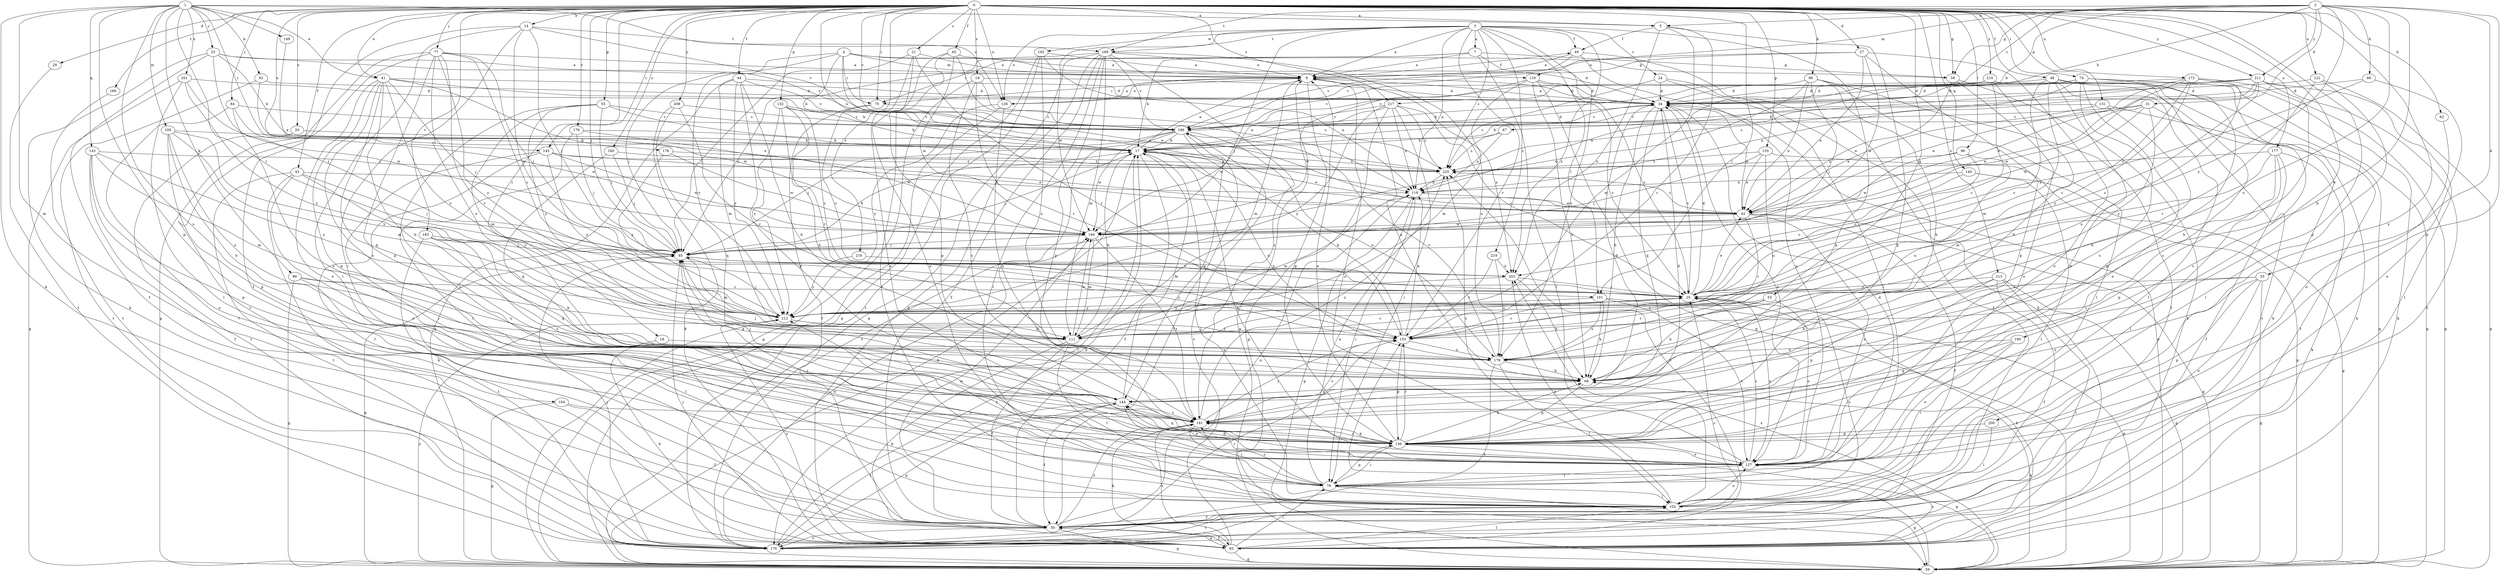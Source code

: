 strict digraph  {
0;
1;
2;
3;
4;
5;
7;
8;
14;
17;
18;
19;
20;
21;
23;
24;
25;
27;
29;
31;
33;
34;
41;
42;
43;
44;
45;
48;
49;
50;
53;
55;
58;
59;
62;
66;
67;
68;
74;
75;
76;
77;
84;
85;
86;
88;
92;
93;
96;
101;
102;
104;
109;
110;
111;
119;
121;
126;
127;
131;
132;
135;
136;
140;
143;
144;
145;
149;
153;
160;
161;
166;
169;
170;
172;
176;
177;
178;
179;
183;
186;
190;
192;
194;
200;
201;
203;
208;
210;
211;
212;
213;
216;
217;
219;
220;
0 -> 5  [label=a];
0 -> 14  [label=b];
0 -> 18  [label=c];
0 -> 19  [label=c];
0 -> 20  [label=c];
0 -> 21  [label=c];
0 -> 27  [label=d];
0 -> 29  [label=d];
0 -> 41  [label=e];
0 -> 43  [label=f];
0 -> 44  [label=f];
0 -> 45  [label=f];
0 -> 48  [label=f];
0 -> 53  [label=g];
0 -> 55  [label=g];
0 -> 58  [label=g];
0 -> 62  [label=h];
0 -> 74  [label=i];
0 -> 75  [label=i];
0 -> 77  [label=j];
0 -> 84  [label=j];
0 -> 85  [label=j];
0 -> 86  [label=k];
0 -> 96  [label=l];
0 -> 101  [label=l];
0 -> 119  [label=n];
0 -> 121  [label=o];
0 -> 126  [label=o];
0 -> 131  [label=p];
0 -> 132  [label=p];
0 -> 135  [label=p];
0 -> 136  [label=p];
0 -> 140  [label=q];
0 -> 145  [label=r];
0 -> 160  [label=s];
0 -> 166  [label=t];
0 -> 172  [label=u];
0 -> 176  [label=u];
0 -> 177  [label=u];
0 -> 179  [label=v];
0 -> 183  [label=v];
0 -> 186  [label=v];
0 -> 190  [label=w];
0 -> 200  [label=x];
0 -> 208  [label=y];
0 -> 210  [label=y];
0 -> 211  [label=y];
0 -> 213  [label=z];
0 -> 216  [label=z];
0 -> 217  [label=z];
1 -> 5  [label=a];
1 -> 23  [label=c];
1 -> 41  [label=e];
1 -> 88  [label=k];
1 -> 92  [label=k];
1 -> 93  [label=k];
1 -> 101  [label=l];
1 -> 104  [label=m];
1 -> 109  [label=m];
1 -> 126  [label=o];
1 -> 136  [label=p];
1 -> 143  [label=q];
1 -> 145  [label=r];
1 -> 149  [label=r];
1 -> 161  [label=s];
1 -> 201  [label=x];
2 -> 5  [label=a];
2 -> 17  [label=b];
2 -> 31  [label=d];
2 -> 33  [label=d];
2 -> 58  [label=g];
2 -> 66  [label=h];
2 -> 67  [label=h];
2 -> 68  [label=h];
2 -> 110  [label=m];
2 -> 136  [label=p];
2 -> 169  [label=t];
2 -> 178  [label=u];
2 -> 211  [label=y];
2 -> 212  [label=y];
2 -> 217  [label=z];
3 -> 7  [label=a];
3 -> 8  [label=a];
3 -> 24  [label=c];
3 -> 49  [label=f];
3 -> 85  [label=j];
3 -> 101  [label=l];
3 -> 119  [label=n];
3 -> 126  [label=o];
3 -> 136  [label=p];
3 -> 153  [label=r];
3 -> 169  [label=t];
3 -> 178  [label=u];
3 -> 192  [label=w];
3 -> 194  [label=w];
3 -> 203  [label=x];
3 -> 219  [label=z];
3 -> 220  [label=z];
4 -> 17  [label=b];
4 -> 34  [label=d];
4 -> 42  [label=e];
4 -> 58  [label=g];
4 -> 75  [label=i];
4 -> 85  [label=j];
4 -> 110  [label=m];
4 -> 212  [label=y];
5 -> 49  [label=f];
5 -> 111  [label=m];
5 -> 136  [label=p];
5 -> 153  [label=r];
5 -> 203  [label=x];
7 -> 8  [label=a];
7 -> 17  [label=b];
7 -> 25  [label=c];
7 -> 58  [label=g];
7 -> 75  [label=i];
7 -> 102  [label=l];
8 -> 34  [label=d];
8 -> 49  [label=f];
8 -> 75  [label=i];
8 -> 111  [label=m];
8 -> 126  [label=o];
8 -> 127  [label=o];
8 -> 136  [label=p];
8 -> 203  [label=x];
14 -> 50  [label=f];
14 -> 76  [label=i];
14 -> 85  [label=j];
14 -> 102  [label=l];
14 -> 169  [label=t];
14 -> 186  [label=v];
14 -> 203  [label=x];
17 -> 8  [label=a];
17 -> 42  [label=e];
17 -> 50  [label=f];
17 -> 85  [label=j];
17 -> 102  [label=l];
17 -> 170  [label=t];
17 -> 178  [label=u];
17 -> 220  [label=z];
18 -> 93  [label=k];
18 -> 178  [label=u];
19 -> 34  [label=d];
19 -> 59  [label=g];
19 -> 153  [label=r];
19 -> 161  [label=s];
19 -> 220  [label=z];
20 -> 17  [label=b];
20 -> 170  [label=t];
21 -> 8  [label=a];
21 -> 85  [label=j];
21 -> 127  [label=o];
21 -> 136  [label=p];
21 -> 153  [label=r];
23 -> 8  [label=a];
23 -> 17  [label=b];
23 -> 50  [label=f];
23 -> 85  [label=j];
23 -> 93  [label=k];
23 -> 186  [label=v];
24 -> 34  [label=d];
24 -> 50  [label=f];
24 -> 76  [label=i];
24 -> 220  [label=z];
25 -> 34  [label=d];
25 -> 42  [label=e];
25 -> 93  [label=k];
25 -> 127  [label=o];
25 -> 212  [label=y];
27 -> 8  [label=a];
27 -> 42  [label=e];
27 -> 127  [label=o];
27 -> 136  [label=p];
27 -> 186  [label=v];
27 -> 194  [label=w];
29 -> 170  [label=t];
31 -> 17  [label=b];
31 -> 42  [label=e];
31 -> 161  [label=s];
31 -> 186  [label=v];
31 -> 194  [label=w];
31 -> 212  [label=y];
33 -> 25  [label=c];
33 -> 59  [label=g];
33 -> 127  [label=o];
33 -> 136  [label=p];
33 -> 153  [label=r];
33 -> 161  [label=s];
34 -> 8  [label=a];
34 -> 25  [label=c];
34 -> 68  [label=h];
34 -> 127  [label=o];
34 -> 144  [label=q];
34 -> 186  [label=v];
41 -> 17  [label=b];
41 -> 34  [label=d];
41 -> 68  [label=h];
41 -> 85  [label=j];
41 -> 127  [label=o];
41 -> 136  [label=p];
41 -> 144  [label=q];
41 -> 161  [label=s];
41 -> 194  [label=w];
41 -> 212  [label=y];
42 -> 34  [label=d];
42 -> 50  [label=f];
42 -> 59  [label=g];
42 -> 127  [label=o];
42 -> 153  [label=r];
42 -> 194  [label=w];
42 -> 220  [label=z];
43 -> 85  [label=j];
43 -> 93  [label=k];
43 -> 119  [label=n];
43 -> 127  [label=o];
43 -> 170  [label=t];
43 -> 212  [label=y];
44 -> 34  [label=d];
44 -> 59  [label=g];
44 -> 68  [label=h];
44 -> 111  [label=m];
44 -> 136  [label=p];
44 -> 186  [label=v];
44 -> 212  [label=y];
45 -> 8  [label=a];
45 -> 102  [label=l];
45 -> 119  [label=n];
45 -> 127  [label=o];
45 -> 194  [label=w];
48 -> 25  [label=c];
48 -> 34  [label=d];
48 -> 59  [label=g];
48 -> 93  [label=k];
48 -> 102  [label=l];
48 -> 111  [label=m];
48 -> 136  [label=p];
48 -> 170  [label=t];
49 -> 8  [label=a];
49 -> 93  [label=k];
49 -> 127  [label=o];
49 -> 186  [label=v];
50 -> 59  [label=g];
50 -> 93  [label=k];
50 -> 119  [label=n];
50 -> 161  [label=s];
50 -> 170  [label=t];
50 -> 194  [label=w];
53 -> 68  [label=h];
53 -> 127  [label=o];
53 -> 153  [label=r];
53 -> 212  [label=y];
55 -> 85  [label=j];
55 -> 111  [label=m];
55 -> 127  [label=o];
55 -> 186  [label=v];
55 -> 212  [label=y];
55 -> 220  [label=z];
58 -> 42  [label=e];
58 -> 93  [label=k];
58 -> 127  [label=o];
59 -> 8  [label=a];
59 -> 17  [label=b];
59 -> 34  [label=d];
59 -> 68  [label=h];
59 -> 153  [label=r];
59 -> 203  [label=x];
59 -> 212  [label=y];
62 -> 127  [label=o];
66 -> 34  [label=d];
66 -> 127  [label=o];
66 -> 203  [label=x];
67 -> 17  [label=b];
67 -> 119  [label=n];
67 -> 220  [label=z];
68 -> 8  [label=a];
68 -> 85  [label=j];
68 -> 136  [label=p];
68 -> 144  [label=q];
74 -> 34  [label=d];
74 -> 59  [label=g];
74 -> 93  [label=k];
74 -> 119  [label=n];
74 -> 127  [label=o];
74 -> 136  [label=p];
74 -> 161  [label=s];
74 -> 186  [label=v];
75 -> 25  [label=c];
75 -> 50  [label=f];
75 -> 186  [label=v];
76 -> 34  [label=d];
76 -> 59  [label=g];
76 -> 102  [label=l];
76 -> 119  [label=n];
76 -> 136  [label=p];
76 -> 161  [label=s];
76 -> 212  [label=y];
77 -> 8  [label=a];
77 -> 25  [label=c];
77 -> 59  [label=g];
77 -> 85  [label=j];
77 -> 136  [label=p];
77 -> 153  [label=r];
77 -> 170  [label=t];
77 -> 178  [label=u];
77 -> 212  [label=y];
84 -> 50  [label=f];
84 -> 161  [label=s];
84 -> 186  [label=v];
84 -> 194  [label=w];
85 -> 17  [label=b];
85 -> 25  [label=c];
85 -> 59  [label=g];
85 -> 76  [label=i];
85 -> 111  [label=m];
85 -> 203  [label=x];
86 -> 34  [label=d];
86 -> 42  [label=e];
86 -> 50  [label=f];
86 -> 68  [label=h];
86 -> 85  [label=j];
86 -> 102  [label=l];
86 -> 194  [label=w];
88 -> 25  [label=c];
88 -> 59  [label=g];
88 -> 102  [label=l];
88 -> 178  [label=u];
92 -> 34  [label=d];
92 -> 42  [label=e];
92 -> 170  [label=t];
93 -> 50  [label=f];
93 -> 59  [label=g];
93 -> 76  [label=i];
93 -> 85  [label=j];
93 -> 102  [label=l];
93 -> 127  [label=o];
93 -> 161  [label=s];
93 -> 186  [label=v];
93 -> 212  [label=y];
93 -> 220  [label=z];
96 -> 25  [label=c];
96 -> 178  [label=u];
96 -> 194  [label=w];
96 -> 220  [label=z];
101 -> 59  [label=g];
101 -> 68  [label=h];
101 -> 127  [label=o];
101 -> 178  [label=u];
101 -> 212  [label=y];
102 -> 25  [label=c];
102 -> 50  [label=f];
102 -> 127  [label=o];
102 -> 170  [label=t];
102 -> 203  [label=x];
104 -> 50  [label=f];
104 -> 59  [label=g];
104 -> 161  [label=s];
109 -> 17  [label=b];
109 -> 68  [label=h];
109 -> 111  [label=m];
109 -> 136  [label=p];
109 -> 178  [label=u];
109 -> 212  [label=y];
110 -> 25  [label=c];
110 -> 34  [label=d];
110 -> 59  [label=g];
110 -> 68  [label=h];
110 -> 111  [label=m];
110 -> 194  [label=w];
111 -> 17  [label=b];
111 -> 25  [label=c];
111 -> 50  [label=f];
111 -> 93  [label=k];
111 -> 102  [label=l];
111 -> 194  [label=w];
119 -> 42  [label=e];
119 -> 59  [label=g];
119 -> 76  [label=i];
119 -> 111  [label=m];
121 -> 34  [label=d];
121 -> 59  [label=g];
121 -> 102  [label=l];
121 -> 153  [label=r];
126 -> 8  [label=a];
126 -> 59  [label=g];
126 -> 161  [label=s];
126 -> 212  [label=y];
127 -> 17  [label=b];
127 -> 25  [label=c];
127 -> 76  [label=i];
127 -> 144  [label=q];
127 -> 220  [label=z];
131 -> 42  [label=e];
131 -> 68  [label=h];
131 -> 170  [label=t];
131 -> 186  [label=v];
132 -> 17  [label=b];
132 -> 25  [label=c];
132 -> 68  [label=h];
132 -> 153  [label=r];
132 -> 186  [label=v];
132 -> 212  [label=y];
135 -> 42  [label=e];
135 -> 59  [label=g];
135 -> 85  [label=j];
135 -> 178  [label=u];
135 -> 220  [label=z];
136 -> 8  [label=a];
136 -> 59  [label=g];
136 -> 68  [label=h];
136 -> 76  [label=i];
136 -> 127  [label=o];
136 -> 144  [label=q];
136 -> 153  [label=r];
136 -> 161  [label=s];
140 -> 25  [label=c];
140 -> 59  [label=g];
140 -> 102  [label=l];
140 -> 119  [label=n];
143 -> 50  [label=f];
143 -> 111  [label=m];
143 -> 127  [label=o];
143 -> 136  [label=p];
143 -> 212  [label=y];
143 -> 220  [label=z];
144 -> 17  [label=b];
144 -> 34  [label=d];
144 -> 50  [label=f];
144 -> 85  [label=j];
144 -> 127  [label=o];
144 -> 161  [label=s];
144 -> 170  [label=t];
145 -> 42  [label=e];
145 -> 50  [label=f];
145 -> 76  [label=i];
145 -> 194  [label=w];
145 -> 212  [label=y];
145 -> 220  [label=z];
149 -> 42  [label=e];
153 -> 17  [label=b];
153 -> 25  [label=c];
153 -> 119  [label=n];
153 -> 136  [label=p];
153 -> 161  [label=s];
153 -> 178  [label=u];
160 -> 85  [label=j];
160 -> 144  [label=q];
160 -> 220  [label=z];
161 -> 34  [label=d];
161 -> 76  [label=i];
161 -> 93  [label=k];
161 -> 136  [label=p];
161 -> 153  [label=r];
161 -> 220  [label=z];
166 -> 170  [label=t];
169 -> 8  [label=a];
169 -> 50  [label=f];
169 -> 59  [label=g];
169 -> 85  [label=j];
169 -> 93  [label=k];
169 -> 102  [label=l];
169 -> 111  [label=m];
169 -> 136  [label=p];
169 -> 161  [label=s];
169 -> 178  [label=u];
169 -> 186  [label=v];
170 -> 17  [label=b];
170 -> 25  [label=c];
170 -> 85  [label=j];
170 -> 144  [label=q];
170 -> 153  [label=r];
170 -> 194  [label=w];
172 -> 25  [label=c];
172 -> 34  [label=d];
172 -> 42  [label=e];
172 -> 59  [label=g];
172 -> 93  [label=k];
172 -> 178  [label=u];
172 -> 194  [label=w];
172 -> 212  [label=y];
176 -> 194  [label=w];
176 -> 212  [label=y];
176 -> 220  [label=z];
177 -> 50  [label=f];
177 -> 93  [label=k];
177 -> 102  [label=l];
177 -> 111  [label=m];
177 -> 136  [label=p];
177 -> 220  [label=z];
178 -> 68  [label=h];
178 -> 102  [label=l];
178 -> 170  [label=t];
178 -> 186  [label=v];
179 -> 17  [label=b];
179 -> 85  [label=j];
179 -> 102  [label=l];
179 -> 194  [label=w];
183 -> 68  [label=h];
183 -> 85  [label=j];
183 -> 144  [label=q];
183 -> 161  [label=s];
183 -> 170  [label=t];
186 -> 17  [label=b];
186 -> 34  [label=d];
186 -> 50  [label=f];
186 -> 85  [label=j];
186 -> 144  [label=q];
186 -> 170  [label=t];
186 -> 178  [label=u];
186 -> 194  [label=w];
190 -> 76  [label=i];
190 -> 127  [label=o];
190 -> 144  [label=q];
190 -> 178  [label=u];
192 -> 8  [label=a];
192 -> 59  [label=g];
192 -> 119  [label=n];
192 -> 170  [label=t];
192 -> 178  [label=u];
194 -> 85  [label=j];
194 -> 111  [label=m];
194 -> 161  [label=s];
200 -> 102  [label=l];
200 -> 136  [label=p];
201 -> 34  [label=d];
201 -> 59  [label=g];
201 -> 102  [label=l];
201 -> 194  [label=w];
201 -> 212  [label=y];
203 -> 25  [label=c];
203 -> 68  [label=h];
203 -> 212  [label=y];
208 -> 93  [label=k];
208 -> 144  [label=q];
208 -> 153  [label=r];
208 -> 186  [label=v];
210 -> 17  [label=b];
210 -> 25  [label=c];
210 -> 34  [label=d];
210 -> 68  [label=h];
210 -> 161  [label=s];
210 -> 186  [label=v];
211 -> 17  [label=b];
211 -> 25  [label=c];
211 -> 34  [label=d];
211 -> 42  [label=e];
211 -> 50  [label=f];
211 -> 68  [label=h];
211 -> 102  [label=l];
211 -> 119  [label=n];
211 -> 220  [label=z];
212 -> 85  [label=j];
212 -> 111  [label=m];
212 -> 153  [label=r];
213 -> 25  [label=c];
213 -> 50  [label=f];
213 -> 59  [label=g];
213 -> 68  [label=h];
213 -> 136  [label=p];
213 -> 170  [label=t];
216 -> 203  [label=x];
216 -> 212  [label=y];
217 -> 25  [label=c];
217 -> 59  [label=g];
217 -> 76  [label=i];
217 -> 119  [label=n];
217 -> 186  [label=v];
217 -> 194  [label=w];
217 -> 212  [label=y];
217 -> 220  [label=z];
219 -> 153  [label=r];
219 -> 178  [label=u];
219 -> 203  [label=x];
220 -> 119  [label=n];
}
